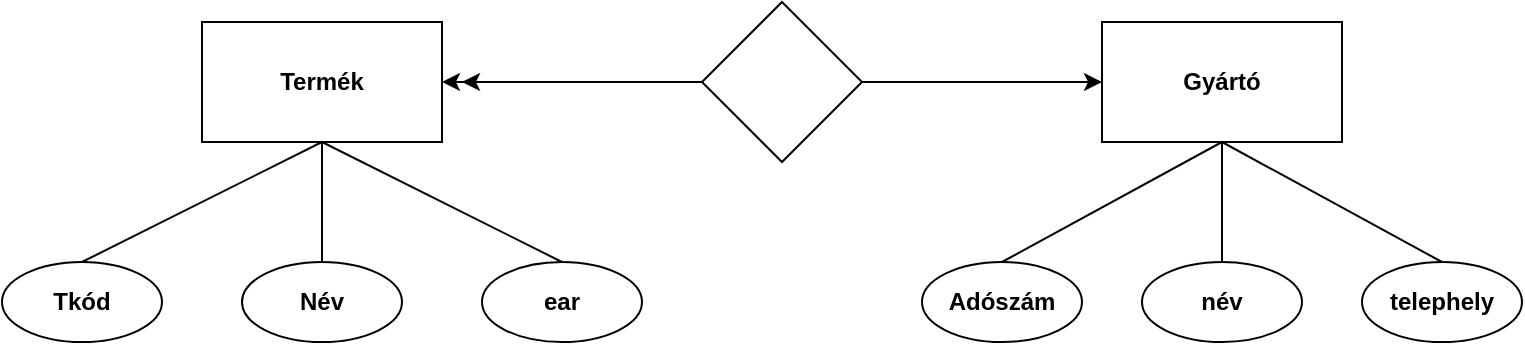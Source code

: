 <mxfile version="26.0.16">
  <diagram name="1 oldal" id="JIIqVNPzNAyrjcaQyFjt">
    <mxGraphModel dx="1036" dy="614" grid="1" gridSize="10" guides="1" tooltips="1" connect="1" arrows="1" fold="1" page="1" pageScale="1" pageWidth="827" pageHeight="1169" math="0" shadow="0">
      <root>
        <mxCell id="0" />
        <mxCell id="1" parent="0" />
        <mxCell id="Is8Id95nQAFQ8Lu3S8sj-3" value="&lt;b&gt;Termék&lt;/b&gt;" style="rounded=0;whiteSpace=wrap;html=1;" vertex="1" parent="1">
          <mxGeometry x="100" y="100" width="120" height="60" as="geometry" />
        </mxCell>
        <mxCell id="Is8Id95nQAFQ8Lu3S8sj-4" value="&lt;b&gt;Gyártó&lt;/b&gt;" style="rounded=0;whiteSpace=wrap;html=1;" vertex="1" parent="1">
          <mxGeometry x="550" y="100" width="120" height="60" as="geometry" />
        </mxCell>
        <mxCell id="Is8Id95nQAFQ8Lu3S8sj-5" value="" style="rhombus;whiteSpace=wrap;html=1;" vertex="1" parent="1">
          <mxGeometry x="350" y="90" width="80" height="80" as="geometry" />
        </mxCell>
        <mxCell id="Is8Id95nQAFQ8Lu3S8sj-6" value="&lt;b&gt;Tkód&lt;/b&gt;" style="ellipse;whiteSpace=wrap;html=1;" vertex="1" parent="1">
          <mxGeometry y="220" width="80" height="40" as="geometry" />
        </mxCell>
        <mxCell id="Is8Id95nQAFQ8Lu3S8sj-7" value="&lt;b&gt;Név&lt;/b&gt;" style="ellipse;whiteSpace=wrap;html=1;" vertex="1" parent="1">
          <mxGeometry x="120" y="220" width="80" height="40" as="geometry" />
        </mxCell>
        <mxCell id="Is8Id95nQAFQ8Lu3S8sj-8" value="&lt;b&gt;ear&lt;/b&gt;" style="ellipse;whiteSpace=wrap;html=1;" vertex="1" parent="1">
          <mxGeometry x="240" y="220" width="80" height="40" as="geometry" />
        </mxCell>
        <mxCell id="Is8Id95nQAFQ8Lu3S8sj-9" value="&lt;b&gt;Adószám&lt;/b&gt;" style="ellipse;whiteSpace=wrap;html=1;" vertex="1" parent="1">
          <mxGeometry x="460" y="220" width="80" height="40" as="geometry" />
        </mxCell>
        <mxCell id="Is8Id95nQAFQ8Lu3S8sj-10" value="&lt;b&gt;név&lt;/b&gt;" style="ellipse;whiteSpace=wrap;html=1;" vertex="1" parent="1">
          <mxGeometry x="570" y="220" width="80" height="40" as="geometry" />
        </mxCell>
        <mxCell id="Is8Id95nQAFQ8Lu3S8sj-11" value="&lt;b&gt;telephely&lt;/b&gt;" style="ellipse;whiteSpace=wrap;html=1;" vertex="1" parent="1">
          <mxGeometry x="680" y="220" width="80" height="40" as="geometry" />
        </mxCell>
        <mxCell id="Is8Id95nQAFQ8Lu3S8sj-12" style="edgeStyle=orthogonalEdgeStyle;rounded=0;orthogonalLoop=1;jettySize=auto;html=1;exitX=0.5;exitY=1;exitDx=0;exitDy=0;" edge="1" parent="1" source="Is8Id95nQAFQ8Lu3S8sj-8" target="Is8Id95nQAFQ8Lu3S8sj-8">
          <mxGeometry relative="1" as="geometry" />
        </mxCell>
        <mxCell id="Is8Id95nQAFQ8Lu3S8sj-14" value="" style="endArrow=none;html=1;rounded=0;exitX=0.5;exitY=0;exitDx=0;exitDy=0;" edge="1" parent="1" source="Is8Id95nQAFQ8Lu3S8sj-8">
          <mxGeometry width="50" height="50" relative="1" as="geometry">
            <mxPoint x="380" y="240" as="sourcePoint" />
            <mxPoint x="280" y="220" as="targetPoint" />
            <Array as="points">
              <mxPoint x="160" y="160" />
            </Array>
          </mxGeometry>
        </mxCell>
        <mxCell id="Is8Id95nQAFQ8Lu3S8sj-17" value="" style="endArrow=none;html=1;rounded=0;entryX=0.5;entryY=1;entryDx=0;entryDy=0;exitX=0.5;exitY=0;exitDx=0;exitDy=0;" edge="1" parent="1" source="Is8Id95nQAFQ8Lu3S8sj-11" target="Is8Id95nQAFQ8Lu3S8sj-4">
          <mxGeometry width="50" height="50" relative="1" as="geometry">
            <mxPoint x="380" y="240" as="sourcePoint" />
            <mxPoint x="430" y="190" as="targetPoint" />
          </mxGeometry>
        </mxCell>
        <mxCell id="Is8Id95nQAFQ8Lu3S8sj-18" value="" style="endArrow=none;html=1;rounded=0;entryX=0.5;entryY=1;entryDx=0;entryDy=0;exitX=0.5;exitY=0;exitDx=0;exitDy=0;" edge="1" parent="1" source="Is8Id95nQAFQ8Lu3S8sj-9" target="Is8Id95nQAFQ8Lu3S8sj-4">
          <mxGeometry width="50" height="50" relative="1" as="geometry">
            <mxPoint x="380" y="240" as="sourcePoint" />
            <mxPoint x="430" y="190" as="targetPoint" />
          </mxGeometry>
        </mxCell>
        <mxCell id="Is8Id95nQAFQ8Lu3S8sj-19" value="" style="endArrow=none;html=1;rounded=0;exitX=0.5;exitY=0;exitDx=0;exitDy=0;" edge="1" parent="1" source="Is8Id95nQAFQ8Lu3S8sj-10">
          <mxGeometry width="50" height="50" relative="1" as="geometry">
            <mxPoint x="380" y="240" as="sourcePoint" />
            <mxPoint x="610" y="160" as="targetPoint" />
          </mxGeometry>
        </mxCell>
        <mxCell id="Is8Id95nQAFQ8Lu3S8sj-21" value="" style="endArrow=none;html=1;rounded=0;entryX=0.5;entryY=1;entryDx=0;entryDy=0;exitX=0.5;exitY=0;exitDx=0;exitDy=0;" edge="1" parent="1" source="Is8Id95nQAFQ8Lu3S8sj-7" target="Is8Id95nQAFQ8Lu3S8sj-3">
          <mxGeometry width="50" height="50" relative="1" as="geometry">
            <mxPoint x="380" y="240" as="sourcePoint" />
            <mxPoint x="430" y="190" as="targetPoint" />
          </mxGeometry>
        </mxCell>
        <mxCell id="Is8Id95nQAFQ8Lu3S8sj-22" value="" style="endArrow=none;html=1;rounded=0;entryX=0.5;entryY=1;entryDx=0;entryDy=0;exitX=0.5;exitY=0;exitDx=0;exitDy=0;" edge="1" parent="1" source="Is8Id95nQAFQ8Lu3S8sj-6" target="Is8Id95nQAFQ8Lu3S8sj-3">
          <mxGeometry width="50" height="50" relative="1" as="geometry">
            <mxPoint x="380" y="240" as="sourcePoint" />
            <mxPoint x="430" y="190" as="targetPoint" />
          </mxGeometry>
        </mxCell>
        <mxCell id="Is8Id95nQAFQ8Lu3S8sj-25" value="" style="endArrow=classic;html=1;rounded=0;entryX=0;entryY=0.5;entryDx=0;entryDy=0;exitX=1;exitY=0.5;exitDx=0;exitDy=0;" edge="1" parent="1" source="Is8Id95nQAFQ8Lu3S8sj-5" target="Is8Id95nQAFQ8Lu3S8sj-4">
          <mxGeometry width="50" height="50" relative="1" as="geometry">
            <mxPoint x="380" y="140" as="sourcePoint" />
            <mxPoint x="430" y="90" as="targetPoint" />
          </mxGeometry>
        </mxCell>
        <mxCell id="Is8Id95nQAFQ8Lu3S8sj-26" value="" style="endArrow=classic;html=1;rounded=0;entryX=1;entryY=0.5;entryDx=0;entryDy=0;exitX=0;exitY=0.5;exitDx=0;exitDy=0;" edge="1" parent="1" source="Is8Id95nQAFQ8Lu3S8sj-5" target="Is8Id95nQAFQ8Lu3S8sj-3">
          <mxGeometry width="50" height="50" relative="1" as="geometry">
            <mxPoint x="380" y="140" as="sourcePoint" />
            <mxPoint x="430" y="90" as="targetPoint" />
          </mxGeometry>
        </mxCell>
        <mxCell id="Is8Id95nQAFQ8Lu3S8sj-28" value="" style="endArrow=classic;html=1;rounded=0;exitX=0;exitY=0.5;exitDx=0;exitDy=0;" edge="1" parent="1" source="Is8Id95nQAFQ8Lu3S8sj-5">
          <mxGeometry width="50" height="50" relative="1" as="geometry">
            <mxPoint x="370" y="190" as="sourcePoint" />
            <mxPoint x="230" y="130" as="targetPoint" />
          </mxGeometry>
        </mxCell>
      </root>
    </mxGraphModel>
  </diagram>
</mxfile>
